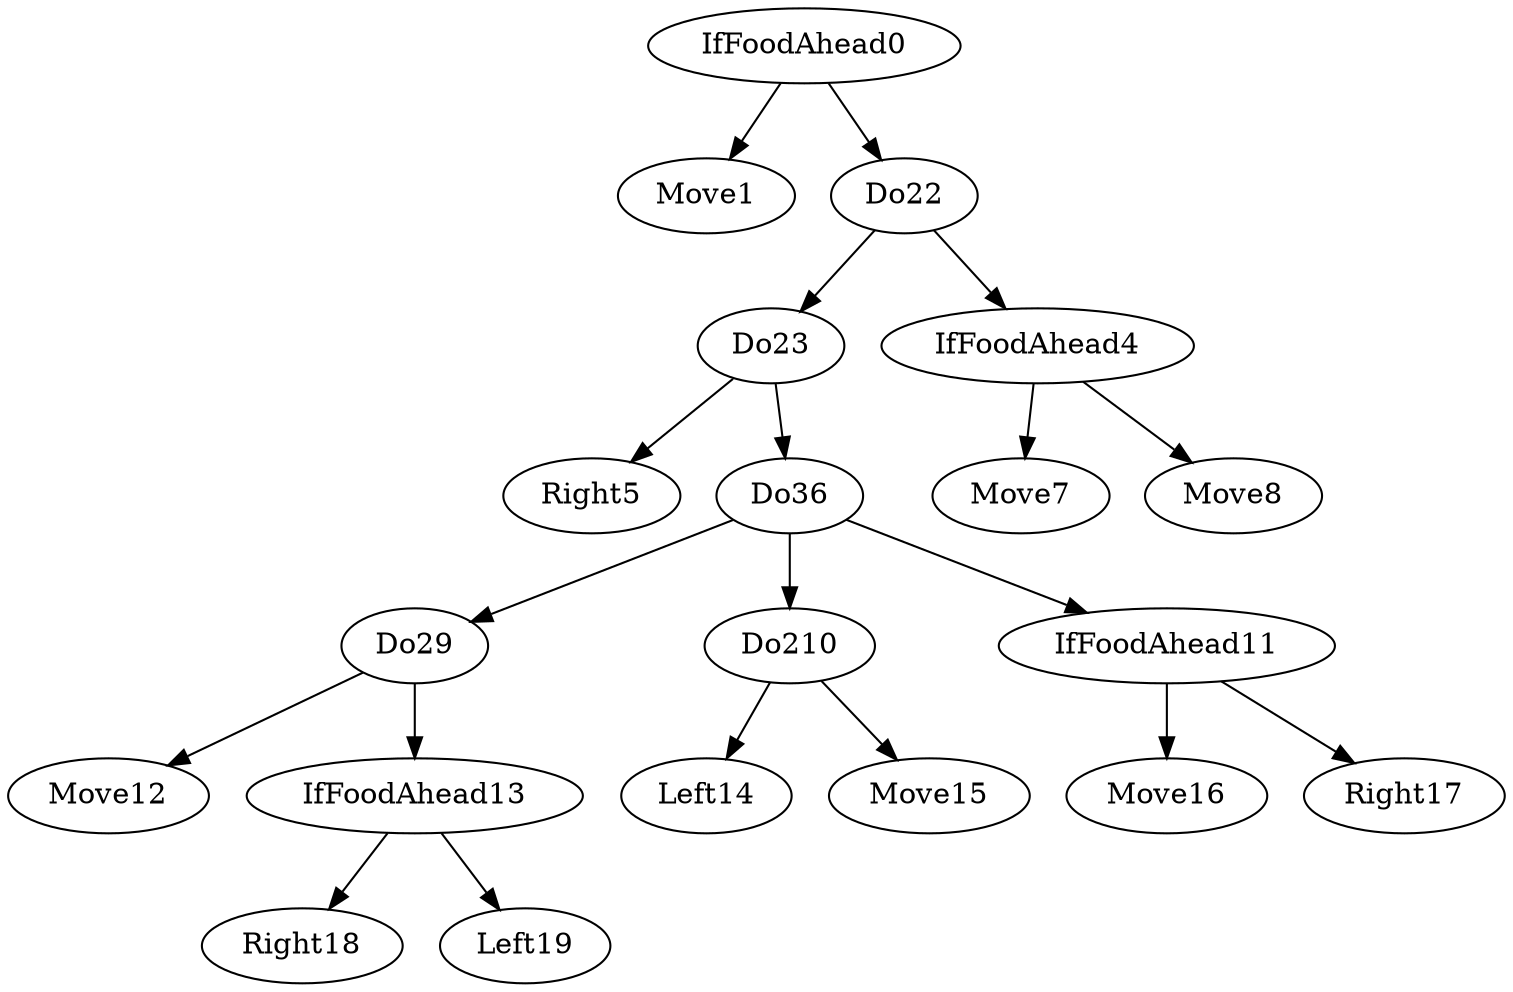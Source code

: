 digraph T {
	IfFoodAhead0 -> Move1;
	IfFoodAhead0 -> Do22;
	Do22 -> Do23;
	Do22 -> IfFoodAhead4;
	Do23 -> Right5;
	Do23 -> Do36;
	IfFoodAhead4 -> Move7;
	IfFoodAhead4 -> Move8;
	Do36 -> Do29;
	Do36 -> Do210;
	Do36 -> IfFoodAhead11;
	Do29 -> Move12;
	Do29 -> IfFoodAhead13;
	Do210 -> Left14;
	Do210 -> Move15;
	IfFoodAhead11 -> Move16;
	IfFoodAhead11 -> Right17;
	IfFoodAhead13 -> Right18;
	IfFoodAhead13 -> Left19;
}

